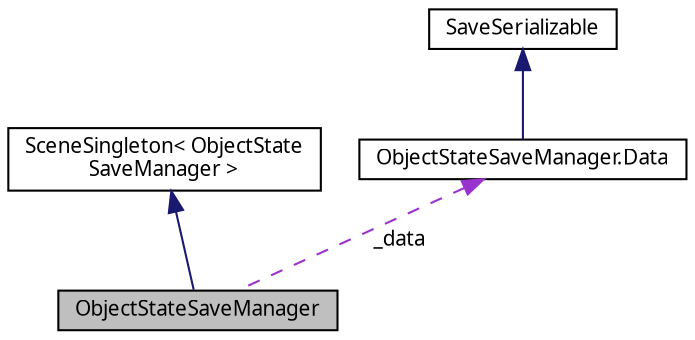 digraph "ObjectStateSaveManager"
{
 // LATEX_PDF_SIZE
  edge [fontname="Calibrii",fontsize="10",labelfontname="Calibrii",labelfontsize="10"];
  node [fontname="Calibrii",fontsize="10",shape=record];
  Node1 [label="ObjectStateSaveManager",height=0.2,width=0.4,color="black", fillcolor="grey75", style="filled", fontcolor="black",tooltip=" "];
  Node2 -> Node1 [dir="back",color="midnightblue",fontsize="10",style="solid",fontname="Calibrii"];
  Node2 [label="SceneSingleton\< ObjectState\lSaveManager \>",height=0.2,width=0.4,color="black", fillcolor="white", style="filled",tooltip=" "];
  Node3 -> Node1 [dir="back",color="darkorchid3",fontsize="10",style="dashed",label=" _data" ,fontname="Calibrii"];
  Node3 [label="ObjectStateSaveManager.Data",height=0.2,width=0.4,color="black", fillcolor="white", style="filled",URL="$d5/df5/classObjectStateSaveManager_1_1Data.html",tooltip=" "];
  Node4 -> Node3 [dir="back",color="midnightblue",fontsize="10",style="solid",fontname="Calibrii"];
  Node4 [label="SaveSerializable",height=0.2,width=0.4,color="black", fillcolor="white", style="filled",tooltip=" "];
}
